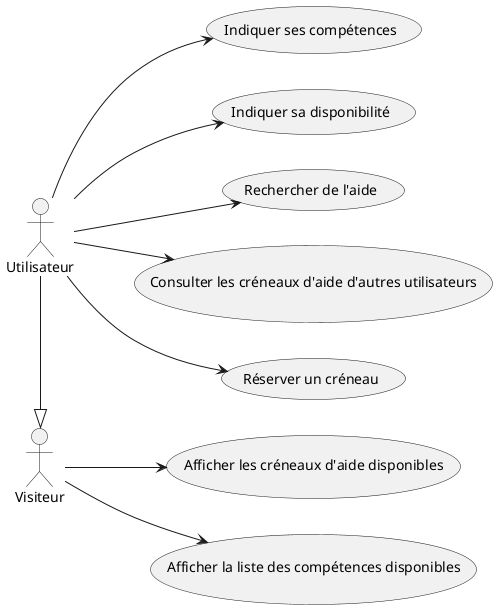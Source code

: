 @startuml
left to right direction
actor "Visiteur" as Visiteur
actor "Utilisateur" as Utilisateur

usecase "Afficher les créneaux d'aide disponibles" as U1
usecase "Afficher la liste des compétences disponibles" as U2

usecase "Indiquer ses compétences" as U3
usecase "Indiquer sa disponibilité" as U4
usecase "Rechercher de l'aide" as U5
usecase "Consulter les créneaux d'aide d'autres utilisateurs" as U6
usecase "Réserver un créneau" as U7

Visiteur --> U1
Visiteur --> U2

Utilisateur --> U3
Utilisateur --> U4
Utilisateur --> U5
Utilisateur --> U6
Utilisateur --> U7

Utilisateur -|> Visiteur
@enduml
